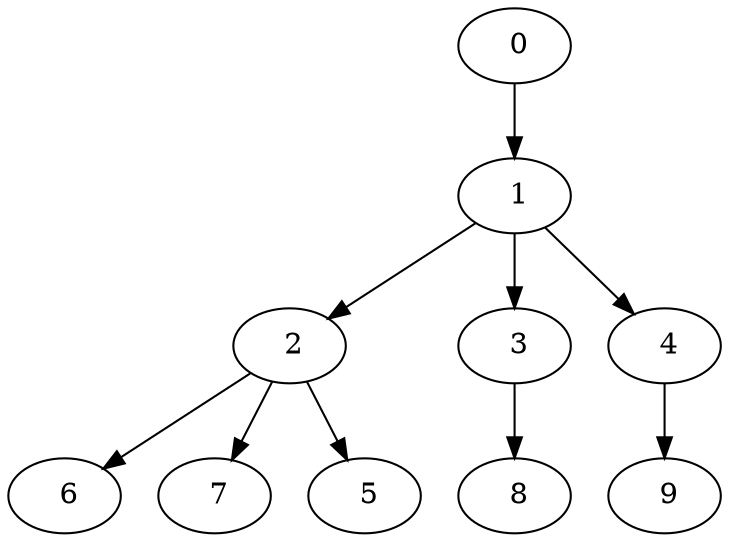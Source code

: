digraph mytree {
" 0" -> " 1";
" 1" -> " 2";
" 1" -> " 3";
" 1" -> " 4";
" 2" -> " 6";
" 2" -> " 7";
" 2" -> " 5";
" 3" -> " 8";
" 4" -> " 9";
" 6";
" 7";
" 8";
" 9";
" 5";
}
